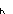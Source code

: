 vardef grid(expr p, grid_unit) = 
  save llx, lly, urx, ury; 
  (llx, lly) = llcorner p - (bboxmargin, bboxmargin); 
  (urx, ury) = urcorner p + (bboxmargin, bboxmargin);
  image(
    for x = 1 + floor(llx / grid_unit) upto floor(urx / grid_unit):
      draw (x * grid_unit, lly) -- (x * grid_unit, ury);
    endfor
    for y = 1 + floor(lly / grid_unit) upto floor(ury / grid_unit):
      draw (llx, y * grid_unit) -- (urx, y * grid_unit);
    endfor
    if (llx < 0) and (lly < 0) and (urx > 0) and (ury > 0): 
      draw fullcircle scaled 3; % show origin if in range
    fi
  )
enddef;

  picture P; P = currentpicture; currentpicture := nullpicture;
  drawoptions(withpen pencircle scaled 1/4);
    draw grid(P, 1mm) withcolor Blues 8 3;
    draw grid(P, 1cm) withcolor Blues 8 5;
  drawoptions();
  draw P;
endfig;
\end{mplibcode}
\end{document}

